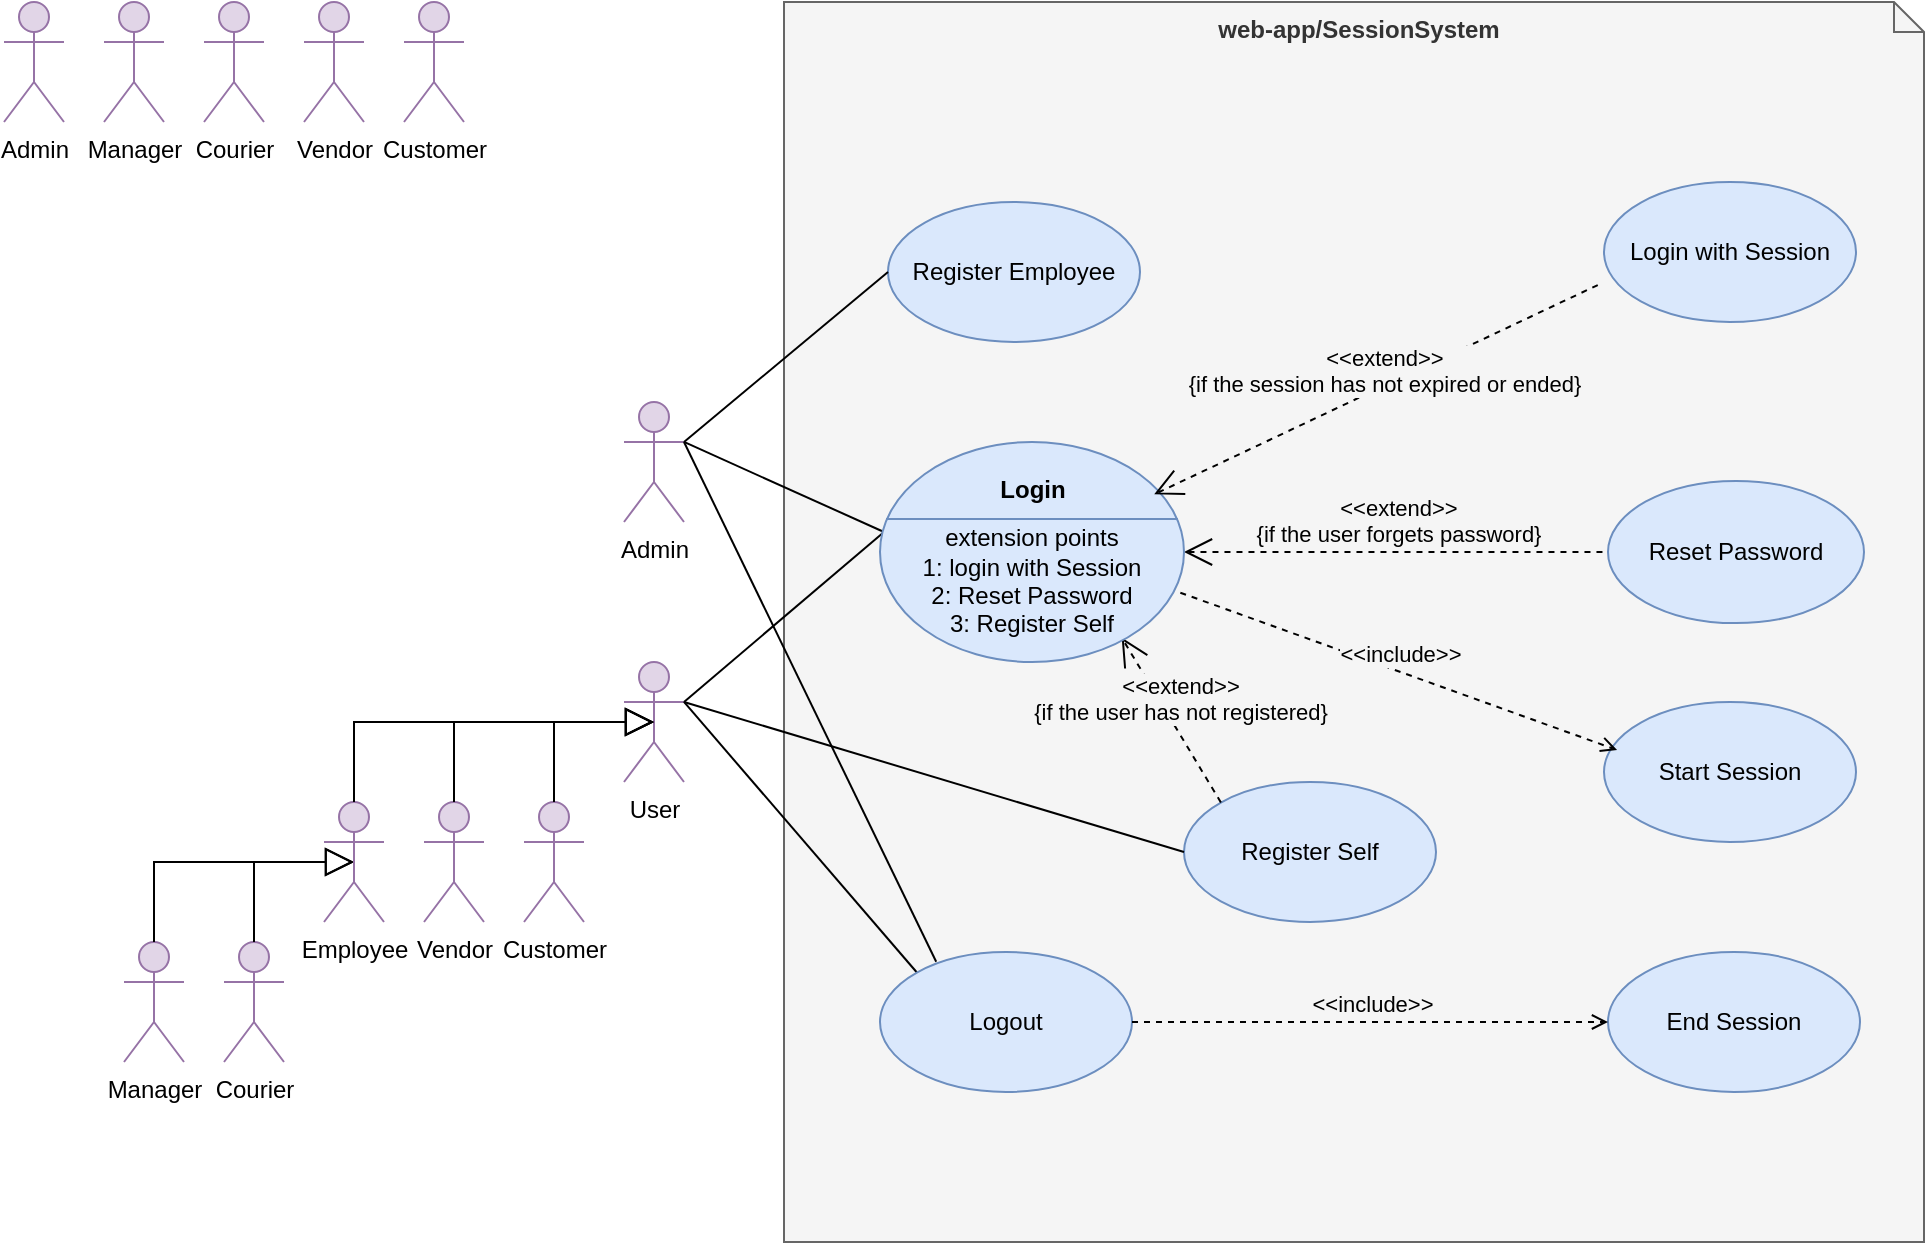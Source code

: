 <mxfile version="22.1.18" type="device">
  <diagram id="rhtzq2AKCwCXi1DVtn1D" name="Use Case Diagram">
    <mxGraphModel dx="959" dy="715" grid="1" gridSize="10" guides="1" tooltips="1" connect="1" arrows="1" fold="1" page="1" pageScale="1" pageWidth="850" pageHeight="1100" math="0" shadow="0">
      <root>
        <mxCell id="0" />
        <mxCell id="1" parent="0" />
        <mxCell id="6ZSZTLtW-f50ph0l3MUo-25" value="web-app/SessionSystem" style="shape=note;html=1;verticalAlign=top;fontStyle=1;whiteSpace=wrap;align=center;fillColor=#f5f5f5;fontColor=#333333;strokeColor=#666666;size=15;spacingLeft=5;labelBackgroundColor=#f5f5f5;" vertex="1" parent="1">
          <mxGeometry x="430" y="40" width="570" height="620" as="geometry" />
        </mxCell>
        <mxCell id="6ZSZTLtW-f50ph0l3MUo-19" value="Admin" style="shape=umlActor;html=1;verticalLabelPosition=bottom;verticalAlign=top;align=center;fillColor=#e1d5e7;strokeColor=#9673a6;" vertex="1" parent="1">
          <mxGeometry x="40" y="40" width="30" height="60" as="geometry" />
        </mxCell>
        <mxCell id="6ZSZTLtW-f50ph0l3MUo-20" value="Manager" style="shape=umlActor;html=1;verticalLabelPosition=bottom;verticalAlign=top;align=center;fillColor=#e1d5e7;strokeColor=#9673a6;" vertex="1" parent="1">
          <mxGeometry x="90" y="40" width="30" height="60" as="geometry" />
        </mxCell>
        <mxCell id="6ZSZTLtW-f50ph0l3MUo-21" value="Courier" style="shape=umlActor;html=1;verticalLabelPosition=bottom;verticalAlign=top;align=center;fillColor=#e1d5e7;strokeColor=#9673a6;" vertex="1" parent="1">
          <mxGeometry x="140" y="40" width="30" height="60" as="geometry" />
        </mxCell>
        <mxCell id="6ZSZTLtW-f50ph0l3MUo-22" value="Vendor" style="shape=umlActor;html=1;verticalLabelPosition=bottom;verticalAlign=top;align=center;fillColor=#e1d5e7;strokeColor=#9673a6;" vertex="1" parent="1">
          <mxGeometry x="190" y="40" width="30" height="60" as="geometry" />
        </mxCell>
        <mxCell id="6ZSZTLtW-f50ph0l3MUo-23" value="Customer" style="shape=umlActor;html=1;verticalLabelPosition=bottom;verticalAlign=top;align=center;fillColor=#e1d5e7;strokeColor=#9673a6;" vertex="1" parent="1">
          <mxGeometry x="240" y="40" width="30" height="60" as="geometry" />
        </mxCell>
        <mxCell id="6ZSZTLtW-f50ph0l3MUo-33" value="User" style="shape=umlActor;html=1;verticalLabelPosition=bottom;verticalAlign=top;align=center;fillColor=#e1d5e7;strokeColor=#9673a6;" vertex="1" parent="1">
          <mxGeometry x="350" y="370" width="30" height="60" as="geometry" />
        </mxCell>
        <mxCell id="6ZSZTLtW-f50ph0l3MUo-35" value="Admin" style="shape=umlActor;html=1;verticalLabelPosition=bottom;verticalAlign=top;align=center;fillColor=#e1d5e7;strokeColor=#9673a6;" vertex="1" parent="1">
          <mxGeometry x="350" y="240" width="30" height="60" as="geometry" />
        </mxCell>
        <mxCell id="6ZSZTLtW-f50ph0l3MUo-36" value="Manager" style="shape=umlActor;html=1;verticalLabelPosition=bottom;verticalAlign=top;align=center;fillColor=#e1d5e7;strokeColor=#9673a6;" vertex="1" parent="1">
          <mxGeometry x="100" y="510" width="30" height="60" as="geometry" />
        </mxCell>
        <mxCell id="6ZSZTLtW-f50ph0l3MUo-37" value="Courier" style="shape=umlActor;html=1;verticalLabelPosition=bottom;verticalAlign=top;align=center;fillColor=#e1d5e7;strokeColor=#9673a6;" vertex="1" parent="1">
          <mxGeometry x="150" y="510" width="30" height="60" as="geometry" />
        </mxCell>
        <mxCell id="6ZSZTLtW-f50ph0l3MUo-38" value="Vendor" style="shape=umlActor;html=1;verticalLabelPosition=bottom;verticalAlign=top;align=center;fillColor=#e1d5e7;strokeColor=#9673a6;" vertex="1" parent="1">
          <mxGeometry x="250" y="440" width="30" height="60" as="geometry" />
        </mxCell>
        <mxCell id="6ZSZTLtW-f50ph0l3MUo-39" value="Customer" style="shape=umlActor;html=1;verticalLabelPosition=bottom;verticalAlign=top;align=center;fillColor=#e1d5e7;strokeColor=#9673a6;" vertex="1" parent="1">
          <mxGeometry x="300" y="440" width="30" height="60" as="geometry" />
        </mxCell>
        <mxCell id="6ZSZTLtW-f50ph0l3MUo-49" value="" style="edgeStyle=none;html=1;endArrow=block;endFill=0;endSize=12;verticalAlign=bottom;rounded=0;entryX=0.5;entryY=0.5;entryDx=0;entryDy=0;entryPerimeter=0;exitX=0.5;exitY=0;exitDx=0;exitDy=0;exitPerimeter=0;" edge="1" parent="1" source="6ZSZTLtW-f50ph0l3MUo-36" target="6ZSZTLtW-f50ph0l3MUo-57">
          <mxGeometry width="160" relative="1" as="geometry">
            <mxPoint x="60" y="170" as="sourcePoint" />
            <mxPoint x="220" y="170" as="targetPoint" />
            <Array as="points">
              <mxPoint x="115" y="470" />
            </Array>
          </mxGeometry>
        </mxCell>
        <mxCell id="6ZSZTLtW-f50ph0l3MUo-50" value="" style="edgeStyle=none;html=1;endArrow=block;endFill=0;endSize=12;verticalAlign=bottom;rounded=0;entryX=0.5;entryY=0.5;entryDx=0;entryDy=0;entryPerimeter=0;exitX=0.5;exitY=0;exitDx=0;exitDy=0;exitPerimeter=0;" edge="1" parent="1" source="6ZSZTLtW-f50ph0l3MUo-37" target="6ZSZTLtW-f50ph0l3MUo-57">
          <mxGeometry width="160" relative="1" as="geometry">
            <mxPoint x="60" y="240" as="sourcePoint" />
            <mxPoint x="220" y="240" as="targetPoint" />
            <Array as="points">
              <mxPoint x="165" y="470" />
            </Array>
          </mxGeometry>
        </mxCell>
        <mxCell id="6ZSZTLtW-f50ph0l3MUo-51" value="" style="edgeStyle=none;html=1;endArrow=block;endFill=0;endSize=12;verticalAlign=bottom;rounded=0;entryX=0.5;entryY=0.5;entryDx=0;entryDy=0;entryPerimeter=0;exitX=0.5;exitY=0;exitDx=0;exitDy=0;exitPerimeter=0;" edge="1" parent="1" source="6ZSZTLtW-f50ph0l3MUo-38" target="6ZSZTLtW-f50ph0l3MUo-33">
          <mxGeometry width="160" relative="1" as="geometry">
            <mxPoint x="175" y="399.41" as="sourcePoint" />
            <mxPoint x="335" y="399.41" as="targetPoint" />
            <Array as="points">
              <mxPoint x="265" y="400" />
            </Array>
          </mxGeometry>
        </mxCell>
        <mxCell id="6ZSZTLtW-f50ph0l3MUo-52" value="" style="edgeStyle=none;html=1;endArrow=block;endFill=0;endSize=12;verticalAlign=bottom;rounded=0;entryX=0.5;entryY=0.5;entryDx=0;entryDy=0;entryPerimeter=0;exitX=0.5;exitY=0;exitDx=0;exitDy=0;exitPerimeter=0;" edge="1" parent="1" source="6ZSZTLtW-f50ph0l3MUo-39" target="6ZSZTLtW-f50ph0l3MUo-33">
          <mxGeometry width="160" relative="1" as="geometry">
            <mxPoint x="180" y="400" as="sourcePoint" />
            <mxPoint x="330" y="409" as="targetPoint" />
            <Array as="points">
              <mxPoint x="315" y="400" />
            </Array>
          </mxGeometry>
        </mxCell>
        <mxCell id="6ZSZTLtW-f50ph0l3MUo-55" value="Register Self" style="ellipse;whiteSpace=wrap;html=1;fillColor=#dae8fc;strokeColor=#6c8ebf;" vertex="1" parent="1">
          <mxGeometry x="630" y="430" width="126" height="70" as="geometry" />
        </mxCell>
        <mxCell id="6ZSZTLtW-f50ph0l3MUo-57" value="Employee" style="shape=umlActor;html=1;verticalLabelPosition=bottom;verticalAlign=top;align=center;fillColor=#e1d5e7;strokeColor=#9673a6;" vertex="1" parent="1">
          <mxGeometry x="200" y="440" width="30" height="60" as="geometry" />
        </mxCell>
        <mxCell id="6ZSZTLtW-f50ph0l3MUo-58" value="" style="edgeStyle=none;html=1;endArrow=block;endFill=0;endSize=12;verticalAlign=bottom;rounded=0;entryX=0.5;entryY=0.5;entryDx=0;entryDy=0;entryPerimeter=0;exitX=0.5;exitY=0;exitDx=0;exitDy=0;exitPerimeter=0;" edge="1" parent="1" source="6ZSZTLtW-f50ph0l3MUo-57" target="6ZSZTLtW-f50ph0l3MUo-33">
          <mxGeometry width="160" relative="1" as="geometry">
            <mxPoint x="55" y="370" as="sourcePoint" />
            <mxPoint x="325" y="330" as="targetPoint" />
            <Array as="points">
              <mxPoint x="215" y="400" />
            </Array>
          </mxGeometry>
        </mxCell>
        <mxCell id="6ZSZTLtW-f50ph0l3MUo-59" value="" style="edgeStyle=none;html=1;endArrow=none;verticalAlign=bottom;rounded=0;entryX=0;entryY=0;entryDx=0;entryDy=0;exitX=1;exitY=0.333;exitDx=0;exitDy=0;exitPerimeter=0;" edge="1" parent="1" source="6ZSZTLtW-f50ph0l3MUo-33" target="6ZSZTLtW-f50ph0l3MUo-85">
          <mxGeometry width="160" relative="1" as="geometry">
            <mxPoint x="210.0" y="585" as="sourcePoint" />
            <mxPoint x="390.0" y="665" as="targetPoint" />
          </mxGeometry>
        </mxCell>
        <mxCell id="6ZSZTLtW-f50ph0l3MUo-60" value="Reset Password" style="ellipse;whiteSpace=wrap;html=1;fillColor=#dae8fc;strokeColor=#6c8ebf;" vertex="1" parent="1">
          <mxGeometry x="842" y="279.44" width="128" height="71.11" as="geometry" />
        </mxCell>
        <mxCell id="6ZSZTLtW-f50ph0l3MUo-61" value="Register Employee" style="ellipse;whiteSpace=wrap;html=1;fillColor=#dae8fc;strokeColor=#6c8ebf;" vertex="1" parent="1">
          <mxGeometry x="482" y="140" width="126" height="70" as="geometry" />
        </mxCell>
        <mxCell id="6ZSZTLtW-f50ph0l3MUo-64" value="" style="edgeStyle=none;html=1;endArrow=none;verticalAlign=bottom;rounded=0;entryX=0;entryY=0.5;entryDx=0;entryDy=0;exitX=1;exitY=0.333;exitDx=0;exitDy=0;exitPerimeter=0;" edge="1" parent="1" source="6ZSZTLtW-f50ph0l3MUo-35">
          <mxGeometry width="160" relative="1" as="geometry">
            <mxPoint x="225" y="600" as="sourcePoint" />
            <mxPoint x="480.0" y="305" as="targetPoint" />
          </mxGeometry>
        </mxCell>
        <mxCell id="6ZSZTLtW-f50ph0l3MUo-65" value="" style="edgeStyle=none;html=1;endArrow=none;verticalAlign=bottom;rounded=0;entryX=0;entryY=0.5;entryDx=0;entryDy=0;exitX=1;exitY=0.333;exitDx=0;exitDy=0;exitPerimeter=0;" edge="1" parent="1" source="6ZSZTLtW-f50ph0l3MUo-33">
          <mxGeometry width="160" relative="1" as="geometry">
            <mxPoint x="200" y="600" as="sourcePoint" />
            <mxPoint x="480.0" y="305" as="targetPoint" />
          </mxGeometry>
        </mxCell>
        <mxCell id="6ZSZTLtW-f50ph0l3MUo-66" value="" style="edgeStyle=none;html=1;endArrow=none;verticalAlign=bottom;rounded=0;entryX=0;entryY=0.5;entryDx=0;entryDy=0;exitX=1;exitY=0.333;exitDx=0;exitDy=0;exitPerimeter=0;" edge="1" parent="1" source="6ZSZTLtW-f50ph0l3MUo-35" target="6ZSZTLtW-f50ph0l3MUo-61">
          <mxGeometry width="160" relative="1" as="geometry">
            <mxPoint x="300" y="570" as="sourcePoint" />
            <mxPoint x="425" y="530" as="targetPoint" />
          </mxGeometry>
        </mxCell>
        <mxCell id="6ZSZTLtW-f50ph0l3MUo-70" value="&amp;lt;&amp;lt;extend&amp;gt;&amp;gt;&lt;br&gt;{if the user forgets password}" style="edgeStyle=none;html=1;startArrow=open;endArrow=none;startSize=12;verticalAlign=bottom;dashed=1;labelBackgroundColor=#F5F5F5;rounded=0;entryX=0;entryY=0.5;entryDx=0;entryDy=0;exitX=1;exitY=0.5;exitDx=0;exitDy=0;exitPerimeter=0;" edge="1" parent="1" source="6ZSZTLtW-f50ph0l3MUo-74" target="6ZSZTLtW-f50ph0l3MUo-60">
          <mxGeometry x="0.012" width="160" relative="1" as="geometry">
            <mxPoint x="606.0" y="305" as="sourcePoint" />
            <mxPoint x="780" y="470" as="targetPoint" />
            <mxPoint as="offset" />
          </mxGeometry>
        </mxCell>
        <mxCell id="6ZSZTLtW-f50ph0l3MUo-72" value="&amp;lt;&amp;lt;extend&amp;gt;&amp;gt;&lt;br&gt;{if the user has not registered}" style="align=center;html=1;verticalAlign=bottom;rounded=0;labelBackgroundColor=#F5F5F5;endArrow=open;endSize=12;dashed=1;entryX=0.795;entryY=0.889;entryDx=0;entryDy=0;curved=0;exitX=0;exitY=0;exitDx=0;exitDy=0;entryPerimeter=0;" edge="1" parent="1" source="6ZSZTLtW-f50ph0l3MUo-55" target="6ZSZTLtW-f50ph0l3MUo-74">
          <mxGeometry x="-0.131" y="-1" relative="1" as="geometry">
            <mxPoint x="639" y="430" as="targetPoint" />
            <mxPoint x="606" y="310" as="sourcePoint" />
            <Array as="points" />
            <mxPoint as="offset" />
          </mxGeometry>
        </mxCell>
        <mxCell id="6ZSZTLtW-f50ph0l3MUo-74" value="&lt;br&gt;&lt;br&gt;extension points&lt;br&gt;1: login with Session&lt;br&gt;2: Reset Password&lt;br&gt;3: Register Self" style="html=1;shape=mxgraph.sysml.useCaseExtPt;whiteSpace=wrap;align=center;fillColor=#dae8fc;strokeColor=#6c8ebf;" vertex="1" parent="1">
          <mxGeometry x="478" y="260" width="152" height="110" as="geometry" />
        </mxCell>
        <mxCell id="6ZSZTLtW-f50ph0l3MUo-75" value="Login" style="resizable=0;html=1;verticalAlign=middle;align=center;labelBackgroundColor=none;fontStyle=1;" connectable="0" vertex="1" parent="6ZSZTLtW-f50ph0l3MUo-74">
          <mxGeometry x="76" y="23.375" as="geometry" />
        </mxCell>
        <mxCell id="6ZSZTLtW-f50ph0l3MUo-83" value="Start Session" style="ellipse;whiteSpace=wrap;html=1;fillColor=#dae8fc;strokeColor=#6c8ebf;" vertex="1" parent="1">
          <mxGeometry x="840" y="390" width="126" height="70" as="geometry" />
        </mxCell>
        <mxCell id="6ZSZTLtW-f50ph0l3MUo-84" value="End Session" style="ellipse;whiteSpace=wrap;html=1;fillColor=#dae8fc;strokeColor=#6c8ebf;" vertex="1" parent="1">
          <mxGeometry x="842" y="515" width="126" height="70" as="geometry" />
        </mxCell>
        <mxCell id="6ZSZTLtW-f50ph0l3MUo-85" value="Logout" style="ellipse;whiteSpace=wrap;html=1;fillColor=#dae8fc;strokeColor=#6c8ebf;" vertex="1" parent="1">
          <mxGeometry x="478" y="515" width="126" height="70" as="geometry" />
        </mxCell>
        <mxCell id="6ZSZTLtW-f50ph0l3MUo-86" value="&amp;lt;&amp;lt;include&amp;gt;&amp;gt;" style="edgeStyle=none;html=1;endArrow=open;verticalAlign=bottom;dashed=1;labelBackgroundColor=#F5F5F5;rounded=0;entryX=0;entryY=0.5;entryDx=0;entryDy=0;exitX=1;exitY=0.5;exitDx=0;exitDy=0;" edge="1" parent="1" source="6ZSZTLtW-f50ph0l3MUo-85" target="6ZSZTLtW-f50ph0l3MUo-84">
          <mxGeometry x="0.007" width="160" relative="1" as="geometry">
            <mxPoint x="604.88" y="530" as="sourcePoint" />
            <mxPoint x="772.0" y="621" as="targetPoint" />
            <mxPoint as="offset" />
          </mxGeometry>
        </mxCell>
        <mxCell id="6ZSZTLtW-f50ph0l3MUo-90" value="" style="edgeStyle=none;html=1;endArrow=none;verticalAlign=bottom;rounded=0;entryX=0;entryY=0.5;entryDx=0;entryDy=0;exitX=1;exitY=0.333;exitDx=0;exitDy=0;exitPerimeter=0;" edge="1" parent="1" source="6ZSZTLtW-f50ph0l3MUo-33" target="6ZSZTLtW-f50ph0l3MUo-55">
          <mxGeometry width="160" relative="1" as="geometry">
            <mxPoint x="380" y="370" as="sourcePoint" />
            <mxPoint x="422.94" y="627" as="targetPoint" />
          </mxGeometry>
        </mxCell>
        <mxCell id="6ZSZTLtW-f50ph0l3MUo-91" value="" style="edgeStyle=none;html=1;endArrow=none;verticalAlign=bottom;rounded=0;entryX=0.223;entryY=0.07;entryDx=0;entryDy=0;entryPerimeter=0;" edge="1" parent="1" target="6ZSZTLtW-f50ph0l3MUo-85">
          <mxGeometry width="160" relative="1" as="geometry">
            <mxPoint x="380" y="260" as="sourcePoint" />
            <mxPoint x="496" y="595" as="targetPoint" />
          </mxGeometry>
        </mxCell>
        <mxCell id="6ZSZTLtW-f50ph0l3MUo-92" value="&amp;lt;&amp;lt;include&amp;gt;&amp;gt;" style="edgeStyle=none;html=1;endArrow=open;verticalAlign=bottom;dashed=1;labelBackgroundColor=#F5F5F5;rounded=0;entryX=0.052;entryY=0.343;entryDx=0;entryDy=0;exitX=0.988;exitY=0.685;exitDx=0;exitDy=0;entryPerimeter=0;exitPerimeter=0;" edge="1" parent="1" source="6ZSZTLtW-f50ph0l3MUo-74" target="6ZSZTLtW-f50ph0l3MUo-83">
          <mxGeometry x="0.007" width="160" relative="1" as="geometry">
            <mxPoint x="664.94" y="350" as="sourcePoint" />
            <mxPoint x="764.94" y="400" as="targetPoint" />
            <mxPoint as="offset" />
          </mxGeometry>
        </mxCell>
        <mxCell id="6ZSZTLtW-f50ph0l3MUo-94" value="Login with Session" style="ellipse;whiteSpace=wrap;html=1;fillColor=#dae8fc;strokeColor=#6c8ebf;" vertex="1" parent="1">
          <mxGeometry x="840" y="130" width="126" height="70" as="geometry" />
        </mxCell>
        <mxCell id="6ZSZTLtW-f50ph0l3MUo-95" value="&amp;lt;&amp;lt;extend&amp;gt;&amp;gt;&lt;br&gt;{if the session has not expired or ended}" style="edgeStyle=none;html=1;startArrow=open;endArrow=none;startSize=12;verticalAlign=bottom;dashed=1;labelBackgroundColor=#F5F5F5;rounded=0;entryX=-0.02;entryY=0.732;entryDx=0;entryDy=0;exitX=0.902;exitY=0.238;exitDx=0;exitDy=0;exitPerimeter=0;entryPerimeter=0;" edge="1" parent="1" source="6ZSZTLtW-f50ph0l3MUo-74" target="6ZSZTLtW-f50ph0l3MUo-94">
          <mxGeometry x="0.005" y="-7" width="160" relative="1" as="geometry">
            <mxPoint x="618" y="240" as="sourcePoint" />
            <mxPoint x="850" y="240" as="targetPoint" />
            <mxPoint as="offset" />
          </mxGeometry>
        </mxCell>
      </root>
    </mxGraphModel>
  </diagram>
</mxfile>
